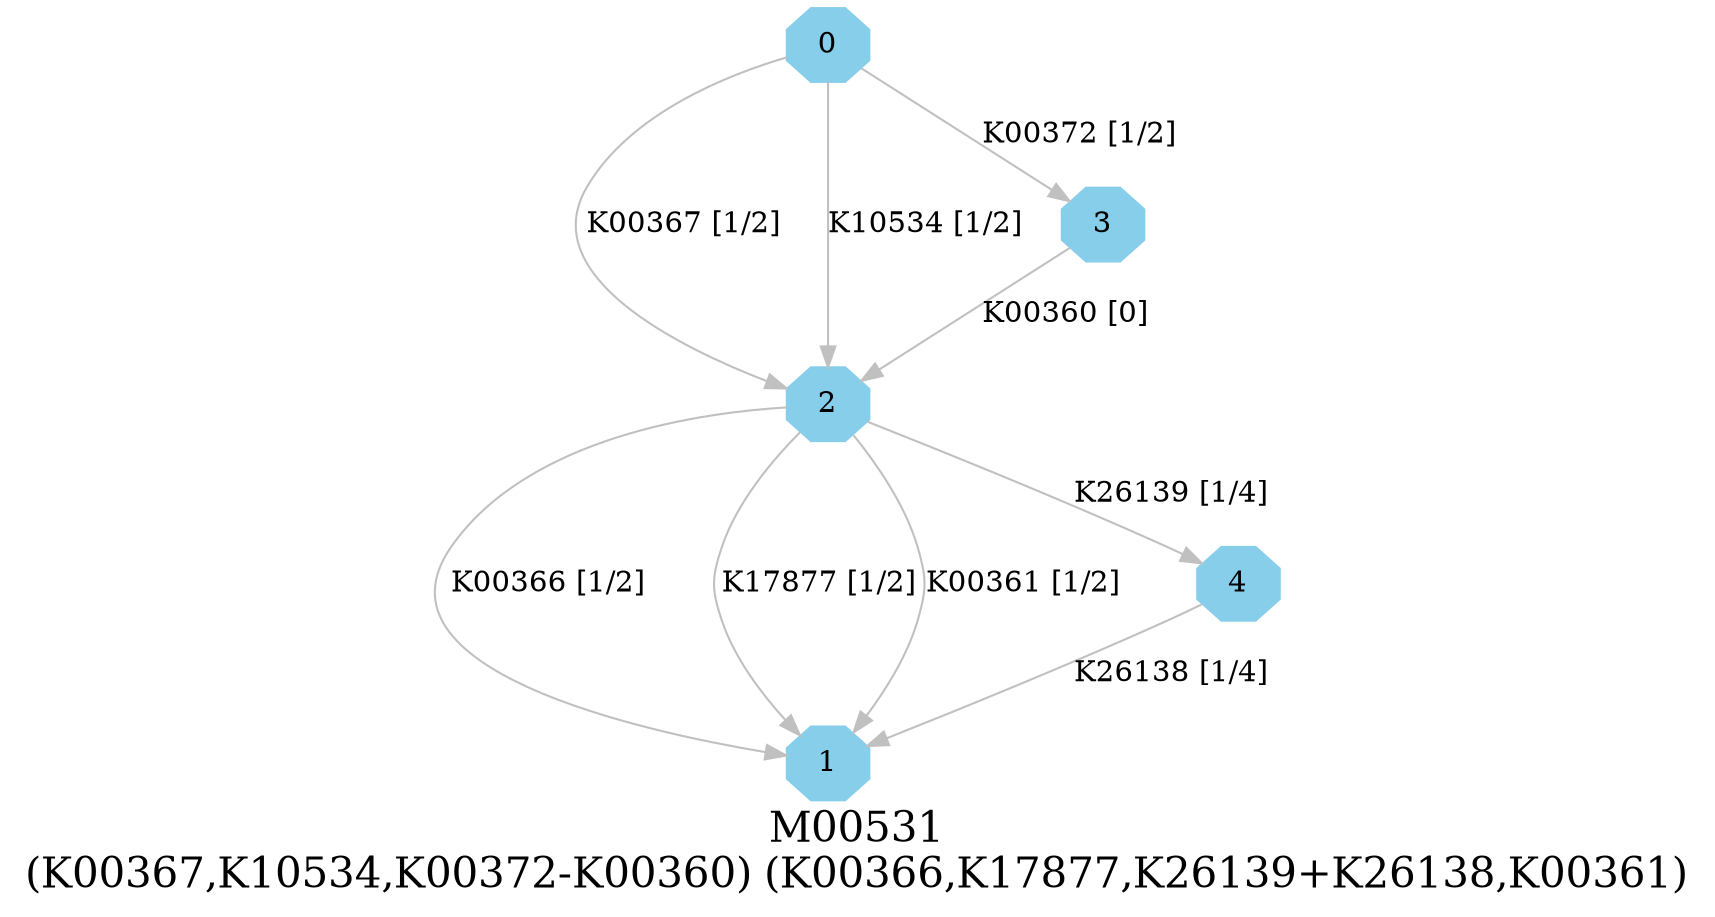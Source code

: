 digraph G {
graph [label="M00531
(K00367,K10534,K00372-K00360) (K00366,K17877,K26139+K26138,K00361)",fontsize=20];
node [shape=box,style=filled];
edge [len=3,color=grey];
{node [width=.3,height=.3,shape=octagon,style=filled,color=skyblue] 0 1 2 3 4 }
0 -> 2 [label="K00367 [1/2]"];
0 -> 2 [label="K10534 [1/2]"];
0 -> 3 [label="K00372 [1/2]"];
2 -> 1 [label="K00366 [1/2]"];
2 -> 1 [label="K17877 [1/2]"];
2 -> 1 [label="K00361 [1/2]"];
2 -> 4 [label="K26139 [1/4]"];
3 -> 2 [label="K00360 [0]"];
4 -> 1 [label="K26138 [1/4]"];
}